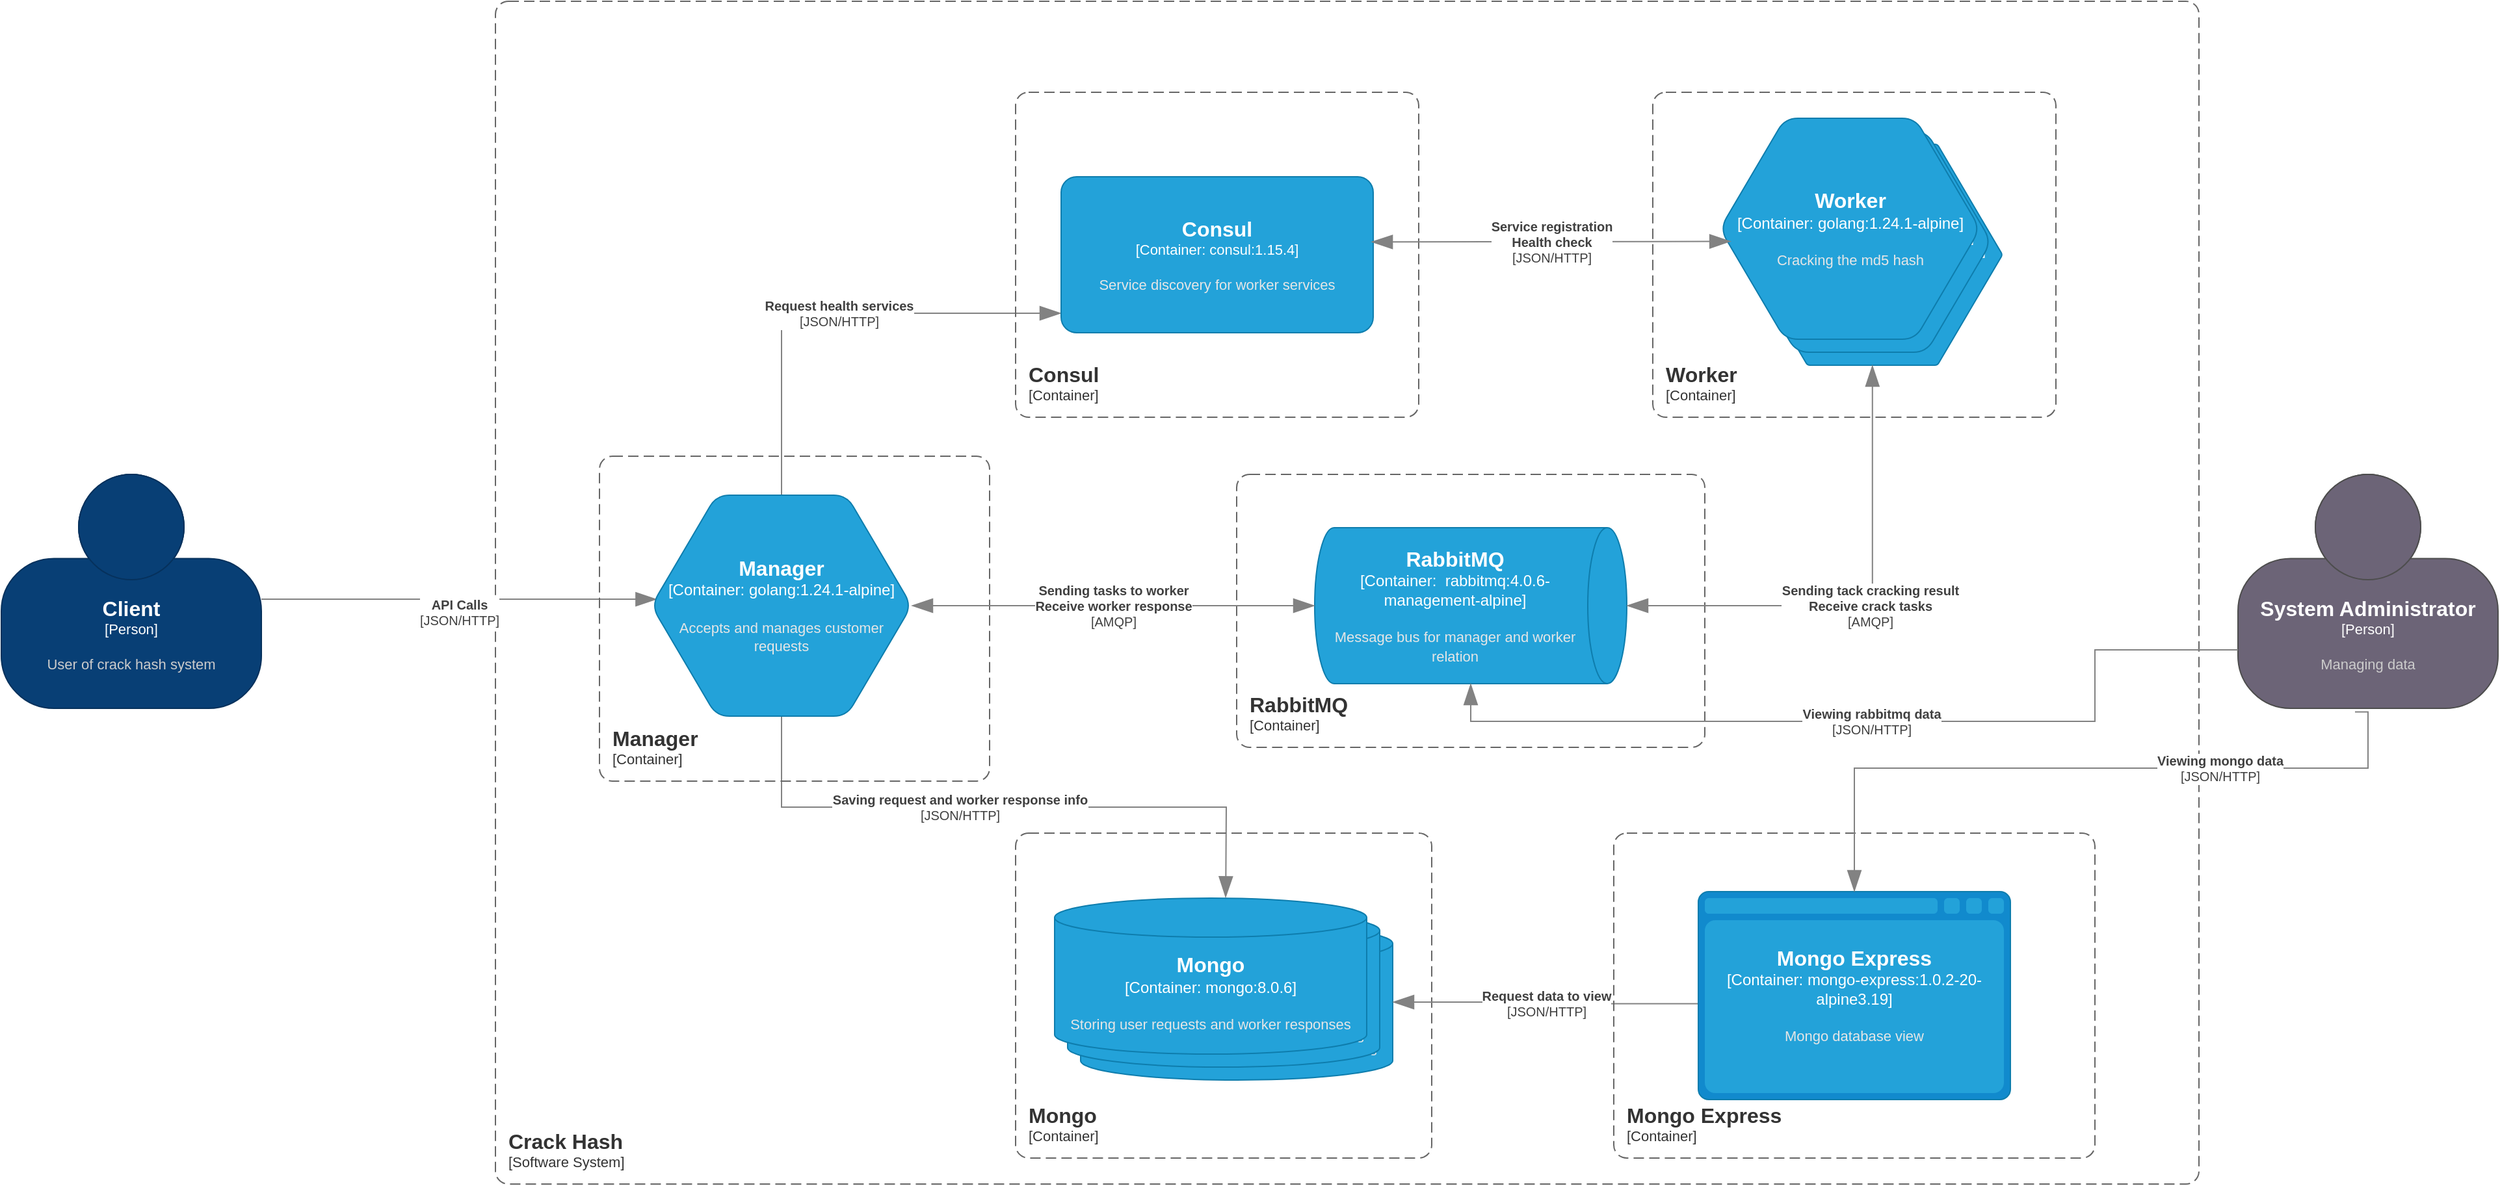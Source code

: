 <mxfile version="26.2.12">
  <diagram name="Страница — 1" id="QeB3f6S31nOR4-urDVqr">
    <mxGraphModel dx="2330" dy="876" grid="1" gridSize="10" guides="1" tooltips="1" connect="1" arrows="1" fold="1" page="1" pageScale="1" pageWidth="827" pageHeight="1169" math="0" shadow="0">
      <root>
        <mxCell id="0" />
        <mxCell id="1" parent="0" />
        <object placeholders="1" c4Name="Client" c4Type="Person" c4Description="User of crack hash system" label="&lt;font style=&quot;font-size: 16px&quot;&gt;&lt;b&gt;%c4Name%&lt;/b&gt;&lt;/font&gt;&lt;div&gt;[%c4Type%]&lt;/div&gt;&lt;br&gt;&lt;div&gt;&lt;font style=&quot;font-size: 11px&quot;&gt;&lt;font color=&quot;#cccccc&quot;&gt;%c4Description%&lt;/font&gt;&lt;/div&gt;" id="RhsHM4_1cRoCars6JYEj-1">
          <mxCell style="html=1;fontSize=11;dashed=0;whiteSpace=wrap;fillColor=#083F75;strokeColor=#06315C;fontColor=#ffffff;shape=mxgraph.c4.person2;align=center;metaEdit=1;points=[[0.5,0,0],[1,0.5,0],[1,0.75,0],[0.75,1,0],[0.5,1,0],[0.25,1,0],[0,0.75,0],[0,0.5,0]];resizable=0;" vertex="1" parent="1">
            <mxGeometry x="-210" y="374" width="200" height="180" as="geometry" />
          </mxCell>
        </object>
        <object placeholders="1" c4Name="Crack Hash" c4Type="SystemScopeBoundary" c4Application="Software System" label="&lt;font style=&quot;font-size: 16px&quot;&gt;&lt;b&gt;&lt;div style=&quot;text-align: left&quot;&gt;%c4Name%&lt;/div&gt;&lt;/b&gt;&lt;/font&gt;&lt;div style=&quot;text-align: left&quot;&gt;[%c4Application%]&lt;/div&gt;" id="RhsHM4_1cRoCars6JYEj-2">
          <mxCell style="rounded=1;fontSize=11;whiteSpace=wrap;html=1;dashed=1;arcSize=20;fillColor=none;strokeColor=#666666;fontColor=#333333;labelBackgroundColor=none;align=left;verticalAlign=bottom;labelBorderColor=none;spacingTop=0;spacing=10;dashPattern=8 4;metaEdit=1;rotatable=0;perimeter=rectanglePerimeter;noLabel=0;labelPadding=0;allowArrows=0;connectable=0;expand=0;recursiveResize=0;editable=1;pointerEvents=0;absoluteArcSize=1;points=[[0.25,0,0],[0.5,0,0],[0.75,0,0],[1,0.25,0],[1,0.5,0],[1,0.75,0],[0.75,1,0],[0.5,1,0],[0.25,1,0],[0,0.75,0],[0,0.5,0],[0,0.25,0]];" vertex="1" parent="1">
            <mxGeometry x="170" y="10" width="1310" height="910" as="geometry" />
          </mxCell>
        </object>
        <object placeholders="1" c4Type="Relationship" c4Technology="JSON/HTTP" c4Description="API Calls" label="&lt;div style=&quot;text-align: left&quot;&gt;&lt;div style=&quot;text-align: center&quot;&gt;&lt;b&gt;%c4Description%&lt;/b&gt;&lt;/div&gt;&lt;div style=&quot;text-align: center&quot;&gt;[%c4Technology%]&lt;/div&gt;&lt;/div&gt;" id="RhsHM4_1cRoCars6JYEj-5">
          <mxCell style="endArrow=blockThin;html=1;fontSize=10;fontColor=#404040;strokeWidth=1;endFill=1;strokeColor=#828282;elbow=vertical;metaEdit=1;endSize=14;startSize=14;jumpStyle=arc;jumpSize=16;rounded=0;edgeStyle=orthogonalEdgeStyle;entryX=0.021;entryY=0.471;entryDx=0;entryDy=0;entryPerimeter=0;" edge="1" parent="1" source="RhsHM4_1cRoCars6JYEj-1" target="RhsHM4_1cRoCars6JYEj-7">
            <mxGeometry y="-10" width="240" relative="1" as="geometry">
              <mxPoint x="540" y="480" as="sourcePoint" />
              <mxPoint x="410" y="320" as="targetPoint" />
              <Array as="points">
                <mxPoint x="180" y="470" />
                <mxPoint x="180" y="470" />
              </Array>
              <mxPoint as="offset" />
            </mxGeometry>
          </mxCell>
        </object>
        <object placeholders="1" c4Type="Relationship" c4Technology="JSON/HTTP" c4Description="Request health services" label="&lt;div style=&quot;text-align: left&quot;&gt;&lt;div style=&quot;text-align: center&quot;&gt;&lt;b&gt;%c4Description%&lt;/b&gt;&lt;/div&gt;&lt;div style=&quot;text-align: center&quot;&gt;[%c4Technology%]&lt;/div&gt;&lt;/div&gt;" id="RhsHM4_1cRoCars6JYEj-14">
          <mxCell style="endArrow=blockThin;html=1;fontSize=10;fontColor=#404040;strokeWidth=1;endFill=1;strokeColor=#828282;elbow=vertical;metaEdit=1;endSize=14;startSize=14;jumpStyle=arc;jumpSize=16;rounded=0;edgeStyle=orthogonalEdgeStyle;exitX=0.5;exitY=0;exitDx=0;exitDy=0;exitPerimeter=0;startArrow=none;startFill=0;flowAnimation=0;labelBackgroundColor=default;labelBorderColor=none;" edge="1" parent="1" source="RhsHM4_1cRoCars6JYEj-7" target="RhsHM4_1cRoCars6JYEj-12">
            <mxGeometry x="0.034" width="240" relative="1" as="geometry">
              <mxPoint x="520" y="274.66" as="sourcePoint" />
              <mxPoint x="660" y="275" as="targetPoint" />
              <Array as="points">
                <mxPoint x="390" y="250" />
              </Array>
              <mxPoint as="offset" />
            </mxGeometry>
          </mxCell>
        </object>
        <object placeholders="1" c4Type="Relationship" c4Technology="JSON/HTTP" c4Description="Saving request and worker response info" label="&lt;div style=&quot;text-align: left&quot;&gt;&lt;div style=&quot;text-align: center&quot;&gt;&lt;b&gt;%c4Description%&lt;/b&gt;&lt;/div&gt;&lt;div style=&quot;text-align: center&quot;&gt;[%c4Technology%]&lt;/div&gt;&lt;/div&gt;" id="RhsHM4_1cRoCars6JYEj-22">
          <mxCell style="endArrow=blockThin;html=1;fontSize=10;fontColor=#404040;strokeWidth=1;endFill=1;strokeColor=#828282;elbow=vertical;metaEdit=1;endSize=14;startSize=14;jumpStyle=arc;jumpSize=16;rounded=0;edgeStyle=orthogonalEdgeStyle;entryX=0.548;entryY=-0.003;entryDx=0;entryDy=0;entryPerimeter=0;exitX=0.735;exitY=0.988;exitDx=0;exitDy=0;exitPerimeter=0;" edge="1" parent="1" source="RhsHM4_1cRoCars6JYEj-7" target="RhsHM4_1cRoCars6JYEj-17">
            <mxGeometry width="240" relative="1" as="geometry">
              <mxPoint x="380" y="470" as="sourcePoint" />
              <mxPoint x="680" y="550" as="targetPoint" />
              <Array as="points">
                <mxPoint x="390" y="548" />
                <mxPoint x="390" y="630" />
                <mxPoint x="732" y="630" />
                <mxPoint x="732" y="650" />
                <mxPoint x="732" y="650" />
              </Array>
            </mxGeometry>
          </mxCell>
        </object>
        <mxCell id="RhsHM4_1cRoCars6JYEj-23" value="" style="group" vertex="1" connectable="0" parent="1">
          <mxGeometry x="1060" y="80" width="310" height="250" as="geometry" />
        </mxCell>
        <object placeholders="1" c4Name="Worker" c4Type="ContainerScopeBoundary" c4Application="Container" label="&lt;font style=&quot;font-size: 16px&quot;&gt;&lt;b&gt;&lt;div style=&quot;text-align: left&quot;&gt;%c4Name%&lt;/div&gt;&lt;/b&gt;&lt;/font&gt;&lt;div style=&quot;text-align: left&quot;&gt;[%c4Application%]&lt;/div&gt;" id="RhsHM4_1cRoCars6JYEj-6">
          <mxCell style="rounded=1;fontSize=11;whiteSpace=wrap;html=1;dashed=1;arcSize=20;fillColor=none;strokeColor=#666666;fontColor=#333333;labelBackgroundColor=none;align=left;verticalAlign=bottom;labelBorderColor=none;spacingTop=0;spacing=10;dashPattern=8 4;metaEdit=1;rotatable=0;perimeter=rectanglePerimeter;noLabel=0;labelPadding=0;allowArrows=0;connectable=0;expand=0;recursiveResize=0;editable=1;pointerEvents=0;absoluteArcSize=1;points=[[0.25,0,0],[0.5,0,0],[0.75,0,0],[1,0.25,0],[1,0.5,0],[1,0.75,0],[0.75,1,0],[0.5,1,0],[0.25,1,0],[0,0.75,0],[0,0.5,0],[0,0.25,0]];" vertex="1" parent="RhsHM4_1cRoCars6JYEj-23">
            <mxGeometry width="310" height="250" as="geometry" />
          </mxCell>
        </object>
        <mxCell id="RhsHM4_1cRoCars6JYEj-21" value="" style="group" vertex="1" connectable="0" parent="RhsHM4_1cRoCars6JYEj-23">
          <mxGeometry x="51.667" y="20" width="189.444" height="190" as="geometry" />
        </mxCell>
        <object placeholders="1" c4Name="Worker" c4Type="Container" c4Technology="golang:1.24.1-alpine" c4Description="Cracking the md5 hash" label="&lt;font style=&quot;font-size: 16px&quot;&gt;&lt;b&gt;%c4Name%&lt;/b&gt;&lt;/font&gt;&lt;div&gt;[%c4Type%:&amp;nbsp;%c4Technology%]&lt;/div&gt;&lt;br&gt;&lt;div&gt;&lt;font style=&quot;font-size: 11px&quot;&gt;&lt;font color=&quot;#E6E6E6&quot;&gt;%c4Description%&lt;/font&gt;&lt;/div&gt;" id="RhsHM4_1cRoCars6JYEj-8">
          <mxCell style="shape=hexagon;size=50;perimeter=hexagonPerimeter2;whiteSpace=wrap;html=1;fixedSize=1;rounded=1;labelBackgroundColor=none;fillColor=#23A2D9;fontSize=12;fontColor=#ffffff;align=center;strokeColor=#0E7DAD;metaEdit=1;points=[[0.5,0,0],[1,0.25,0],[1,0.5,0],[1,0.75,0],[0.5,1,0],[0,0.75,0],[0,0.5,0],[0,0.25,0]];resizable=0;arcSize=4;" vertex="1" parent="RhsHM4_1cRoCars6JYEj-21">
            <mxGeometry x="17.222" y="20" width="200" height="170" as="geometry" />
          </mxCell>
        </object>
        <object placeholders="1" c4Name="Worker" c4Type="Container" c4Technology="golang:1.24.1-alpine" c4Description="Cracking the md5 hash" label="&lt;font style=&quot;font-size: 16px&quot;&gt;&lt;b&gt;%c4Name%&lt;/b&gt;&lt;/font&gt;&lt;div&gt;[%c4Type%:&amp;nbsp;%c4Technology%]&lt;/div&gt;&lt;br&gt;&lt;div&gt;&lt;font style=&quot;font-size: 11px&quot;&gt;&lt;font color=&quot;#E6E6E6&quot;&gt;%c4Description%&lt;/font&gt;&lt;/div&gt;" id="RhsHM4_1cRoCars6JYEj-9">
          <mxCell style="shape=hexagon;size=50;perimeter=hexagonPerimeter2;whiteSpace=wrap;html=1;fixedSize=1;rounded=1;labelBackgroundColor=none;fillColor=#23A2D9;fontSize=12;fontColor=#ffffff;align=center;strokeColor=#0E7DAD;metaEdit=1;points=[[0.5,0,0],[1,0.25,0],[1,0.5,0],[1,0.75,0],[0.5,1,0],[0,0.75,0],[0,0.5,0],[0,0.25,0]];resizable=0;" vertex="1" parent="RhsHM4_1cRoCars6JYEj-21">
            <mxGeometry x="8.611" y="10" width="200" height="170" as="geometry" />
          </mxCell>
        </object>
        <object placeholders="1" c4Name="Worker" c4Type="Container" c4Technology="golang:1.24.1-alpine" c4Description="Cracking the md5 hash" label="&lt;font style=&quot;font-size: 16px&quot;&gt;&lt;b&gt;%c4Name%&lt;/b&gt;&lt;/font&gt;&lt;div&gt;[%c4Type%:&amp;nbsp;%c4Technology%]&lt;/div&gt;&lt;br&gt;&lt;div&gt;&lt;font style=&quot;font-size: 11px&quot;&gt;&lt;font color=&quot;#E6E6E6&quot;&gt;%c4Description%&lt;/font&gt;&lt;/div&gt;" id="RhsHM4_1cRoCars6JYEj-10">
          <mxCell style="shape=hexagon;size=50;perimeter=hexagonPerimeter2;whiteSpace=wrap;html=1;fixedSize=1;rounded=1;labelBackgroundColor=none;fillColor=#23A2D9;fontSize=12;fontColor=#ffffff;align=center;strokeColor=#0E7DAD;metaEdit=1;points=[[0.5,0,0],[1,0.25,0],[1,0.5,0],[1,0.75,0],[0.5,1,0],[0,0.75,0],[0,0.5,0],[0,0.25,0]];resizable=0;" vertex="1" parent="RhsHM4_1cRoCars6JYEj-21">
            <mxGeometry width="200" height="170" as="geometry" />
          </mxCell>
        </object>
        <mxCell id="RhsHM4_1cRoCars6JYEj-24" value="" style="group" vertex="1" connectable="0" parent="1">
          <mxGeometry x="570" y="80" width="310" height="250" as="geometry" />
        </mxCell>
        <object placeholders="1" c4Name="Consul" c4Type="SystemScopeBoundary" c4Application="Container" label="&lt;font style=&quot;font-size: 16px&quot;&gt;&lt;b&gt;&lt;div style=&quot;text-align: left&quot;&gt;%c4Name%&lt;/div&gt;&lt;/b&gt;&lt;/font&gt;&lt;div style=&quot;text-align: left&quot;&gt;[%c4Application%]&lt;/div&gt;" id="RhsHM4_1cRoCars6JYEj-11">
          <mxCell style="rounded=1;fontSize=11;whiteSpace=wrap;html=1;dashed=1;arcSize=20;fillColor=none;strokeColor=#666666;fontColor=#333333;labelBackgroundColor=none;align=left;verticalAlign=bottom;labelBorderColor=none;spacingTop=0;spacing=10;dashPattern=8 4;metaEdit=1;rotatable=0;perimeter=rectanglePerimeter;noLabel=0;labelPadding=0;allowArrows=0;connectable=0;expand=0;recursiveResize=0;editable=1;pointerEvents=0;absoluteArcSize=1;points=[[0.25,0,0],[0.5,0,0],[0.75,0,0],[1,0.25,0],[1,0.5,0],[1,0.75,0],[0.75,1,0],[0.5,1,0],[0.25,1,0],[0,0.75,0],[0,0.5,0],[0,0.25,0]];" vertex="1" parent="RhsHM4_1cRoCars6JYEj-24">
            <mxGeometry width="310" height="250" as="geometry" />
          </mxCell>
        </object>
        <object placeholders="1" c4Name="Consul" c4Type="Container" c4Technology="consul:1.15.4" c4Description="Service discovery for worker services" label="&lt;font style=&quot;font-size: 16px&quot;&gt;&lt;b&gt;%c4Name%&lt;/b&gt;&lt;/font&gt;&lt;div&gt;[%c4Type%: %c4Technology%]&lt;/div&gt;&lt;br&gt;&lt;div&gt;&lt;font style=&quot;font-size: 11px&quot;&gt;&lt;font color=&quot;#E6E6E6&quot;&gt;%c4Description%&lt;/font&gt;&lt;/div&gt;" id="RhsHM4_1cRoCars6JYEj-12">
          <mxCell style="rounded=1;whiteSpace=wrap;html=1;fontSize=11;labelBackgroundColor=none;fillColor=#23A2D9;fontColor=#ffffff;align=center;arcSize=10;strokeColor=#0E7DAD;metaEdit=1;resizable=0;points=[[0.25,0,0],[0.5,0,0],[0.75,0,0],[1,0.25,0],[1,0.5,0],[1,0.75,0],[0.75,1,0],[0.5,1,0],[0.25,1,0],[0,0.75,0],[0,0.5,0],[0,0.25,0]];" vertex="1" parent="RhsHM4_1cRoCars6JYEj-24">
            <mxGeometry x="35" y="65" width="240" height="120" as="geometry" />
          </mxCell>
        </object>
        <object placeholders="1" c4Type="Relationship" c4Technology="JSON/HTTP" c4Description="Service registration&#xa;Health check" label="&lt;div style=&quot;text-align: left&quot;&gt;&lt;div style=&quot;text-align: center&quot;&gt;&lt;b&gt;%c4Description%&lt;/b&gt;&lt;/div&gt;&lt;div style=&quot;text-align: center&quot;&gt;[%c4Technology%]&lt;/div&gt;&lt;/div&gt;" id="RhsHM4_1cRoCars6JYEj-27">
          <mxCell style="endArrow=blockThin;html=1;fontSize=10;fontColor=#404040;strokeWidth=1;endFill=1;strokeColor=#828282;elbow=vertical;metaEdit=1;endSize=14;startSize=14;jumpStyle=arc;jumpSize=16;rounded=0;edgeStyle=orthogonalEdgeStyle;exitX=0.994;exitY=0.418;exitDx=0;exitDy=0;exitPerimeter=0;entryX=0.042;entryY=0.557;entryDx=0;entryDy=0;entryPerimeter=0;startArrow=blockThin;startFill=1;" edge="1" parent="1" source="RhsHM4_1cRoCars6JYEj-12" target="RhsHM4_1cRoCars6JYEj-10">
            <mxGeometry x="-0.001" width="240" relative="1" as="geometry">
              <mxPoint x="1020" y="274.74" as="sourcePoint" />
              <mxPoint x="1260" y="274.74" as="targetPoint" />
              <mxPoint as="offset" />
            </mxGeometry>
          </mxCell>
        </object>
        <mxCell id="RhsHM4_1cRoCars6JYEj-28" value="" style="group" vertex="1" connectable="0" parent="1">
          <mxGeometry x="570" y="650" width="320" height="250" as="geometry" />
        </mxCell>
        <object placeholders="1" c4Name="Mongo" c4Type="ContainerScopeBoundary" c4Application="Container" label="&lt;font style=&quot;font-size: 16px&quot;&gt;&lt;b&gt;&lt;div style=&quot;text-align: left&quot;&gt;%c4Name%&lt;/div&gt;&lt;/b&gt;&lt;/font&gt;&lt;div style=&quot;text-align: left&quot;&gt;[%c4Application%]&lt;/div&gt;" id="RhsHM4_1cRoCars6JYEj-16">
          <mxCell style="rounded=1;fontSize=11;whiteSpace=wrap;html=1;dashed=1;arcSize=20;fillColor=none;strokeColor=#666666;fontColor=#333333;labelBackgroundColor=none;align=left;verticalAlign=bottom;labelBorderColor=none;spacingTop=0;spacing=10;dashPattern=8 4;metaEdit=1;rotatable=0;perimeter=rectanglePerimeter;noLabel=0;labelPadding=0;allowArrows=0;connectable=0;expand=0;recursiveResize=0;editable=1;pointerEvents=0;absoluteArcSize=1;points=[[0.25,0,0],[0.5,0,0],[0.75,0,0],[1,0.25,0],[1,0.5,0],[1,0.75,0],[0.75,1,0],[0.5,1,0],[0.25,1,0],[0,0.75,0],[0,0.5,0],[0,0.25,0]];" vertex="1" parent="RhsHM4_1cRoCars6JYEj-28">
            <mxGeometry width="320" height="250" as="geometry" />
          </mxCell>
        </object>
        <mxCell id="RhsHM4_1cRoCars6JYEj-20" value="" style="group" vertex="1" connectable="0" parent="RhsHM4_1cRoCars6JYEj-28">
          <mxGeometry x="30" y="50" width="260" height="140" as="geometry" />
        </mxCell>
        <object placeholders="1" c4Name="Mongo" c4Type="Container" c4Technology="mongo:8.0.6" c4Description="Storing user requests and worker responses" label="&lt;font style=&quot;font-size: 16px&quot;&gt;&lt;b&gt;%c4Name%&lt;/b&gt;&lt;/font&gt;&lt;div&gt;[%c4Type%:&amp;nbsp;%c4Technology%]&lt;/div&gt;&lt;br&gt;&lt;div&gt;&lt;font style=&quot;font-size: 11px&quot;&gt;&lt;font color=&quot;#E6E6E6&quot;&gt;%c4Description%&lt;/font&gt;&lt;/div&gt;" id="RhsHM4_1cRoCars6JYEj-19">
          <mxCell style="shape=cylinder3;size=15;whiteSpace=wrap;html=1;boundedLbl=1;rounded=0;labelBackgroundColor=none;fillColor=#23A2D9;fontSize=12;fontColor=#ffffff;align=center;strokeColor=#0E7DAD;metaEdit=1;points=[[0.5,0,0],[1,0.25,0],[1,0.5,0],[1,0.75,0],[0.5,1,0],[0,0.75,0],[0,0.5,0],[0,0.25,0]];resizable=0;" vertex="1" parent="RhsHM4_1cRoCars6JYEj-20">
            <mxGeometry x="20" y="20" width="240" height="120" as="geometry" />
          </mxCell>
        </object>
        <object placeholders="1" c4Name="Mongo" c4Type="Container" c4Technology="mongo:8.0.6" c4Description="Storing user requests and worker responses" label="&lt;font style=&quot;font-size: 16px&quot;&gt;&lt;b&gt;%c4Name%&lt;/b&gt;&lt;/font&gt;&lt;div&gt;[%c4Type%:&amp;nbsp;%c4Technology%]&lt;/div&gt;&lt;br&gt;&lt;div&gt;&lt;font style=&quot;font-size: 11px&quot;&gt;&lt;font color=&quot;#E6E6E6&quot;&gt;%c4Description%&lt;/font&gt;&lt;/div&gt;" id="RhsHM4_1cRoCars6JYEj-18">
          <mxCell style="shape=cylinder3;size=15;whiteSpace=wrap;html=1;boundedLbl=1;rounded=0;labelBackgroundColor=none;fillColor=#23A2D9;fontSize=12;fontColor=#ffffff;align=center;strokeColor=#0E7DAD;metaEdit=1;points=[[0.5,0,0],[1,0.25,0],[1,0.5,0],[1,0.75,0],[0.5,1,0],[0,0.75,0],[0,0.5,0],[0,0.25,0]];resizable=0;" vertex="1" parent="RhsHM4_1cRoCars6JYEj-20">
            <mxGeometry x="10" y="10" width="240" height="120" as="geometry" />
          </mxCell>
        </object>
        <object placeholders="1" c4Name="Mongo" c4Type="Container" c4Technology="mongo:8.0.6" c4Description="Storing user requests and worker responses" label="&lt;font style=&quot;font-size: 16px&quot;&gt;&lt;b&gt;%c4Name%&lt;/b&gt;&lt;/font&gt;&lt;div&gt;[%c4Type%:&amp;nbsp;%c4Technology%]&lt;/div&gt;&lt;br&gt;&lt;div&gt;&lt;font style=&quot;font-size: 11px&quot;&gt;&lt;font color=&quot;#E6E6E6&quot;&gt;%c4Description%&lt;/font&gt;&lt;/div&gt;" id="RhsHM4_1cRoCars6JYEj-17">
          <mxCell style="shape=cylinder3;size=15;whiteSpace=wrap;html=1;boundedLbl=1;rounded=0;labelBackgroundColor=none;fillColor=#23A2D9;fontSize=12;fontColor=#ffffff;align=center;strokeColor=#0E7DAD;metaEdit=1;points=[[0.5,0,0],[1,0.25,0],[1,0.5,0],[1,0.75,0],[0.5,1,0],[0,0.75,0],[0,0.5,0],[0,0.25,0]];resizable=0;" vertex="1" parent="RhsHM4_1cRoCars6JYEj-20">
            <mxGeometry width="240" height="120" as="geometry" />
          </mxCell>
        </object>
        <mxCell id="RhsHM4_1cRoCars6JYEj-29" value="" style="group" vertex="1" connectable="0" parent="1">
          <mxGeometry x="250" y="360" width="300" height="250" as="geometry" />
        </mxCell>
        <object placeholders="1" c4Name="Manager" c4Type="ContainerScopeBoundary" c4Application="Container" label="&lt;font style=&quot;font-size: 16px&quot;&gt;&lt;b&gt;&lt;div style=&quot;text-align: left&quot;&gt;%c4Name%&lt;/div&gt;&lt;/b&gt;&lt;/font&gt;&lt;div style=&quot;text-align: left&quot;&gt;[%c4Application%]&lt;/div&gt;" id="RhsHM4_1cRoCars6JYEj-3">
          <mxCell style="rounded=1;fontSize=11;whiteSpace=wrap;html=1;dashed=1;arcSize=20;fillColor=none;strokeColor=#666666;fontColor=#333333;labelBackgroundColor=none;align=left;verticalAlign=bottom;labelBorderColor=none;spacingTop=0;spacing=10;dashPattern=8 4;metaEdit=1;rotatable=0;perimeter=rectanglePerimeter;noLabel=0;labelPadding=0;allowArrows=0;connectable=0;expand=0;recursiveResize=0;editable=1;pointerEvents=0;absoluteArcSize=1;points=[[0.25,0,0],[0.5,0,0],[0.75,0,0],[1,0.25,0],[1,0.5,0],[1,0.75,0],[0.75,1,0],[0.5,1,0],[0.25,1,0],[0,0.75,0],[0,0.5,0],[0,0.25,0]];" vertex="1" parent="RhsHM4_1cRoCars6JYEj-29">
            <mxGeometry width="300" height="250" as="geometry" />
          </mxCell>
        </object>
        <object placeholders="1" c4Name="Manager" c4Type="Container" c4Technology="golang:1.24.1-alpine" c4Description="Accepts and manages customer requests" label="&lt;font style=&quot;font-size: 16px&quot;&gt;&lt;b&gt;%c4Name%&lt;/b&gt;&lt;/font&gt;&lt;div&gt;[%c4Type%:&amp;nbsp;%c4Technology%]&lt;/div&gt;&lt;br&gt;&lt;div&gt;&lt;font style=&quot;font-size: 11px&quot;&gt;&lt;font color=&quot;#E6E6E6&quot;&gt;%c4Description%&lt;/font&gt;&lt;/div&gt;" id="RhsHM4_1cRoCars6JYEj-7">
          <mxCell style="shape=hexagon;size=50;perimeter=hexagonPerimeter2;whiteSpace=wrap;html=1;fixedSize=1;rounded=1;labelBackgroundColor=none;fillColor=#23A2D9;fontSize=12;fontColor=#ffffff;align=center;strokeColor=#0E7DAD;metaEdit=1;points=[[0.5,0,0],[1,0.25,0],[1,0.5,0],[1,0.75,0],[0.5,1,0],[0,0.75,0],[0,0.5,0],[0,0.25,0]];resizable=0;" vertex="1" parent="RhsHM4_1cRoCars6JYEj-29">
            <mxGeometry x="40" y="30" width="200" height="170" as="geometry" />
          </mxCell>
        </object>
        <object placeholders="1" c4Type="Relationship" c4Technology="JSON/HTTP" c4Description="Request data to view" label="&lt;div style=&quot;text-align: left&quot;&gt;&lt;div style=&quot;text-align: center&quot;&gt;&lt;b&gt;%c4Description%&lt;/b&gt;&lt;/div&gt;&lt;div style=&quot;text-align: center&quot;&gt;[%c4Technology%]&lt;/div&gt;&lt;/div&gt;" id="RhsHM4_1cRoCars6JYEj-32">
          <mxCell style="endArrow=blockThin;html=1;fontSize=10;fontColor=#404040;strokeWidth=1;endFill=1;strokeColor=#828282;elbow=vertical;metaEdit=1;endSize=14;startSize=14;jumpStyle=arc;jumpSize=16;rounded=0;edgeStyle=orthogonalEdgeStyle;entryX=1;entryY=0.5;entryDx=0;entryDy=0;entryPerimeter=0;exitX=0.004;exitY=0.539;exitDx=0;exitDy=0;exitPerimeter=0;" edge="1" parent="1" source="RhsHM4_1cRoCars6JYEj-31" target="RhsHM4_1cRoCars6JYEj-19">
            <mxGeometry width="240" relative="1" as="geometry">
              <mxPoint x="960" y="530" as="sourcePoint" />
              <mxPoint x="1200" y="530" as="targetPoint" />
            </mxGeometry>
          </mxCell>
        </object>
        <mxCell id="RhsHM4_1cRoCars6JYEj-33" value="" style="group" vertex="1" connectable="0" parent="1">
          <mxGeometry x="1030" y="650" width="370" height="250" as="geometry" />
        </mxCell>
        <object placeholders="1" c4Name="Mongo Express" c4Type="ContainerScopeBoundary" c4Application="Container" label="&lt;font style=&quot;font-size: 16px&quot;&gt;&lt;b&gt;&lt;div style=&quot;text-align: left&quot;&gt;%c4Name%&lt;/div&gt;&lt;/b&gt;&lt;/font&gt;&lt;div style=&quot;text-align: left&quot;&gt;[%c4Application%]&lt;/div&gt;" id="RhsHM4_1cRoCars6JYEj-30">
          <mxCell style="rounded=1;fontSize=11;whiteSpace=wrap;html=1;dashed=1;arcSize=20;fillColor=none;strokeColor=#666666;fontColor=#333333;labelBackgroundColor=none;align=left;verticalAlign=bottom;labelBorderColor=none;spacingTop=0;spacing=10;dashPattern=8 4;metaEdit=1;rotatable=0;perimeter=rectanglePerimeter;noLabel=0;labelPadding=0;allowArrows=0;connectable=0;expand=0;recursiveResize=0;editable=1;pointerEvents=0;absoluteArcSize=1;points=[[0.25,0,0],[0.5,0,0],[0.75,0,0],[1,0.25,0],[1,0.5,0],[1,0.75,0],[0.75,1,0],[0.5,1,0],[0.25,1,0],[0,0.75,0],[0,0.5,0],[0,0.25,0]];" vertex="1" parent="RhsHM4_1cRoCars6JYEj-33">
            <mxGeometry width="370" height="250" as="geometry" />
          </mxCell>
        </object>
        <object placeholders="1" c4Name="Mongo Express" c4Type="Container" c4Technology="mongo-express:1.0.2-20-alpine3.19" c4Description="Mongo database view" label="&lt;font style=&quot;font-size: 16px&quot;&gt;&lt;b&gt;%c4Name%&lt;/b&gt;&lt;/font&gt;&lt;div&gt;[%c4Type%:&amp;nbsp;%c4Technology%]&lt;/div&gt;&lt;br&gt;&lt;div&gt;&lt;font style=&quot;font-size: 11px&quot;&gt;&lt;font color=&quot;#E6E6E6&quot;&gt;%c4Description%&lt;/font&gt;&lt;/div&gt;" id="RhsHM4_1cRoCars6JYEj-31">
          <mxCell style="shape=mxgraph.c4.webBrowserContainer2;whiteSpace=wrap;html=1;boundedLbl=1;rounded=0;labelBackgroundColor=none;strokeColor=#118ACD;fillColor=#23A2D9;strokeColor=#118ACD;strokeColor2=#0E7DAD;fontSize=12;fontColor=#ffffff;align=center;metaEdit=1;points=[[0.5,0,0],[1,0.25,0],[1,0.5,0],[1,0.75,0],[0.5,1,0],[0,0.75,0],[0,0.5,0],[0,0.25,0]];resizable=0;" vertex="1" parent="RhsHM4_1cRoCars6JYEj-33">
            <mxGeometry x="65" y="45" width="240" height="160" as="geometry" />
          </mxCell>
        </object>
        <object placeholders="1" c4Name="RabbitMQ" c4Type="ContainerScopeBoundary" c4Application="Container" label="&lt;font style=&quot;font-size: 16px&quot;&gt;&lt;b&gt;&lt;div style=&quot;text-align: left&quot;&gt;%c4Name%&lt;/div&gt;&lt;/b&gt;&lt;/font&gt;&lt;div style=&quot;text-align: left&quot;&gt;[%c4Application%]&lt;/div&gt;" id="RhsHM4_1cRoCars6JYEj-34">
          <mxCell style="rounded=1;fontSize=11;whiteSpace=wrap;html=1;dashed=1;arcSize=20;fillColor=none;strokeColor=#666666;fontColor=#333333;labelBackgroundColor=none;align=left;verticalAlign=bottom;labelBorderColor=none;spacingTop=0;spacing=10;dashPattern=8 4;metaEdit=1;rotatable=0;perimeter=rectanglePerimeter;noLabel=0;labelPadding=0;allowArrows=0;connectable=0;expand=0;recursiveResize=0;editable=1;pointerEvents=0;absoluteArcSize=1;points=[[0.25,0,0],[0.5,0,0],[0.75,0,0],[1,0.25,0],[1,0.5,0],[1,0.75,0],[0.75,1,0],[0.5,1,0],[0.25,1,0],[0,0.75,0],[0,0.5,0],[0,0.25,0]];" vertex="1" parent="1">
            <mxGeometry x="740" y="374" width="360" height="210" as="geometry" />
          </mxCell>
        </object>
        <object placeholders="1" c4Name="RabbitMQ" c4Type="Container" c4Technology=" rabbitmq:4.0.6-management-alpine" c4Description="Message bus for manager and worker relation" label="&lt;font style=&quot;font-size: 16px&quot;&gt;&lt;b&gt;%c4Name%&lt;/b&gt;&lt;/font&gt;&lt;div&gt;[%c4Type%:&amp;nbsp;%c4Technology%]&lt;/div&gt;&lt;br&gt;&lt;div&gt;&lt;font style=&quot;font-size: 11px&quot;&gt;&lt;font color=&quot;#E6E6E6&quot;&gt;%c4Description%&lt;/font&gt;&lt;/div&gt;" id="RhsHM4_1cRoCars6JYEj-35">
          <mxCell style="shape=cylinder3;size=15;direction=south;whiteSpace=wrap;html=1;boundedLbl=1;rounded=0;labelBackgroundColor=none;fillColor=#23A2D9;fontSize=12;fontColor=#ffffff;align=center;strokeColor=#0E7DAD;metaEdit=1;points=[[0.5,0,0],[1,0.25,0],[1,0.5,0],[1,0.75,0],[0.5,1,0],[0,0.75,0],[0,0.5,0],[0,0.25,0]];resizable=0;" vertex="1" parent="1">
            <mxGeometry x="800" y="415" width="240" height="120" as="geometry" />
          </mxCell>
        </object>
        <object placeholders="1" c4Type="Relationship" c4Technology="AMQP" c4Description="Sending tasks to worker&#xa;Receive worker response" label="&lt;div style=&quot;text-align: left&quot;&gt;&lt;div style=&quot;text-align: center&quot;&gt;&lt;b&gt;%c4Description%&lt;/b&gt;&lt;/div&gt;&lt;div style=&quot;text-align: center&quot;&gt;[%c4Technology%]&lt;/div&gt;&lt;/div&gt;" id="RhsHM4_1cRoCars6JYEj-36">
          <mxCell style="endArrow=blockThin;html=1;fontSize=10;fontColor=#404040;strokeWidth=1;endFill=1;strokeColor=#828282;elbow=vertical;metaEdit=1;endSize=14;startSize=14;jumpStyle=arc;jumpSize=16;rounded=0;edgeStyle=orthogonalEdgeStyle;exitX=1;exitY=0.5;exitDx=0;exitDy=0;exitPerimeter=0;entryX=0.5;entryY=1;entryDx=0;entryDy=0;entryPerimeter=0;startArrow=blockThin;startFill=1;" edge="1" parent="1" source="RhsHM4_1cRoCars6JYEj-7" target="RhsHM4_1cRoCars6JYEj-35">
            <mxGeometry width="240" relative="1" as="geometry">
              <mxPoint x="587" y="464.38" as="sourcePoint" />
              <mxPoint x="827" y="464.38" as="targetPoint" />
            </mxGeometry>
          </mxCell>
        </object>
        <object placeholders="1" c4Type="Relationship" c4Technology="AMQP" c4Description="Sending tack cracking result&#xa;Receive crack tasks" label="&lt;div style=&quot;text-align: left&quot;&gt;&lt;div style=&quot;text-align: center&quot;&gt;&lt;b&gt;%c4Description%&lt;/b&gt;&lt;/div&gt;&lt;div style=&quot;text-align: center&quot;&gt;[%c4Technology%]&lt;/div&gt;&lt;/div&gt;" id="RhsHM4_1cRoCars6JYEj-37">
          <mxCell style="endArrow=blockThin;html=1;fontSize=10;fontColor=#404040;strokeWidth=1;endFill=1;strokeColor=#828282;elbow=vertical;metaEdit=1;endSize=14;startSize=14;jumpStyle=arc;jumpSize=16;rounded=0;edgeStyle=orthogonalEdgeStyle;exitX=0.5;exitY=0;exitDx=0;exitDy=0;exitPerimeter=0;entryX=0.5;entryY=1;entryDx=0;entryDy=0;entryPerimeter=0;startArrow=blockThin;startFill=1;" edge="1" parent="1" source="RhsHM4_1cRoCars6JYEj-35" target="RhsHM4_1cRoCars6JYEj-8">
            <mxGeometry width="240" relative="1" as="geometry">
              <mxPoint x="1170" y="475.02" as="sourcePoint" />
              <mxPoint x="1410" y="390" as="targetPoint" />
              <Array as="points">
                <mxPoint x="1229" y="475" />
              </Array>
            </mxGeometry>
          </mxCell>
        </object>
        <object placeholders="1" c4Name="System Administrator " c4Type="Person" c4Description="Managing data" label="&lt;font style=&quot;font-size: 16px&quot;&gt;&lt;b&gt;%c4Name%&lt;/b&gt;&lt;/font&gt;&lt;div&gt;[%c4Type%]&lt;/div&gt;&lt;br&gt;&lt;div&gt;&lt;font style=&quot;font-size: 11px&quot;&gt;&lt;font color=&quot;#cccccc&quot;&gt;%c4Description%&lt;/font&gt;&lt;/div&gt;" id="RhsHM4_1cRoCars6JYEj-38">
          <mxCell style="html=1;fontSize=11;dashed=0;whiteSpace=wrap;fillColor=#6C6477;strokeColor=#4D4D4D;fontColor=#ffffff;shape=mxgraph.c4.person2;align=center;metaEdit=1;points=[[0.5,0,0],[1,0.5,0],[1,0.75,0],[0.75,1,0],[0.5,1,0],[0.25,1,0],[0,0.75,0],[0,0.5,0]];resizable=0;" vertex="1" parent="1">
            <mxGeometry x="1510" y="374" width="200" height="180" as="geometry" />
          </mxCell>
        </object>
        <object placeholders="1" c4Type="Relationship" c4Technology="JSON/HTTP" c4Description="Viewing mongo data" label="&lt;div style=&quot;text-align: left&quot;&gt;&lt;div style=&quot;text-align: center&quot;&gt;&lt;b&gt;%c4Description%&lt;/b&gt;&lt;/div&gt;&lt;div style=&quot;text-align: center&quot;&gt;[%c4Technology%]&lt;/div&gt;&lt;/div&gt;" id="RhsHM4_1cRoCars6JYEj-39">
          <mxCell style="endArrow=blockThin;html=1;fontSize=10;fontColor=#404040;strokeWidth=1;endFill=1;strokeColor=#828282;elbow=vertical;metaEdit=1;endSize=14;startSize=14;jumpStyle=arc;jumpSize=16;rounded=0;edgeStyle=orthogonalEdgeStyle;entryX=0.5;entryY=0;entryDx=0;entryDy=0;entryPerimeter=0;exitX=0.45;exitY=1.015;exitDx=0;exitDy=0;exitPerimeter=0;" edge="1" parent="1" source="RhsHM4_1cRoCars6JYEj-38" target="RhsHM4_1cRoCars6JYEj-31">
            <mxGeometry x="-0.389" width="240" relative="1" as="geometry">
              <mxPoint x="1200" y="530" as="sourcePoint" />
              <mxPoint x="1440" y="530" as="targetPoint" />
              <Array as="points">
                <mxPoint x="1610" y="600" />
                <mxPoint x="1215" y="600" />
              </Array>
              <mxPoint x="-1" as="offset" />
            </mxGeometry>
          </mxCell>
        </object>
        <object placeholders="1" c4Type="Relationship" c4Technology="JSON/HTTP" c4Description="Viewing rabbitmq data" label="&lt;div style=&quot;text-align: left&quot;&gt;&lt;div style=&quot;text-align: center&quot;&gt;&lt;b&gt;%c4Description%&lt;/b&gt;&lt;/div&gt;&lt;div style=&quot;text-align: center&quot;&gt;[%c4Technology%]&lt;/div&gt;&lt;/div&gt;" id="RhsHM4_1cRoCars6JYEj-40">
          <mxCell style="endArrow=blockThin;html=1;fontSize=10;fontColor=#404040;strokeWidth=1;endFill=1;strokeColor=#828282;elbow=vertical;metaEdit=1;endSize=14;startSize=14;jumpStyle=arc;jumpSize=16;rounded=0;edgeStyle=orthogonalEdgeStyle;entryX=1;entryY=0.5;entryDx=0;entryDy=0;entryPerimeter=0;exitX=0;exitY=0.75;exitDx=0;exitDy=0;exitPerimeter=0;" edge="1" parent="1" source="RhsHM4_1cRoCars6JYEj-38" target="RhsHM4_1cRoCars6JYEj-35">
            <mxGeometry width="240" relative="1" as="geometry">
              <mxPoint x="1570" y="570" as="sourcePoint" />
              <mxPoint x="1430" y="570" as="targetPoint" />
              <Array as="points">
                <mxPoint x="1400" y="509" />
                <mxPoint x="1400" y="564" />
                <mxPoint x="920" y="564" />
              </Array>
            </mxGeometry>
          </mxCell>
        </object>
      </root>
    </mxGraphModel>
  </diagram>
</mxfile>
